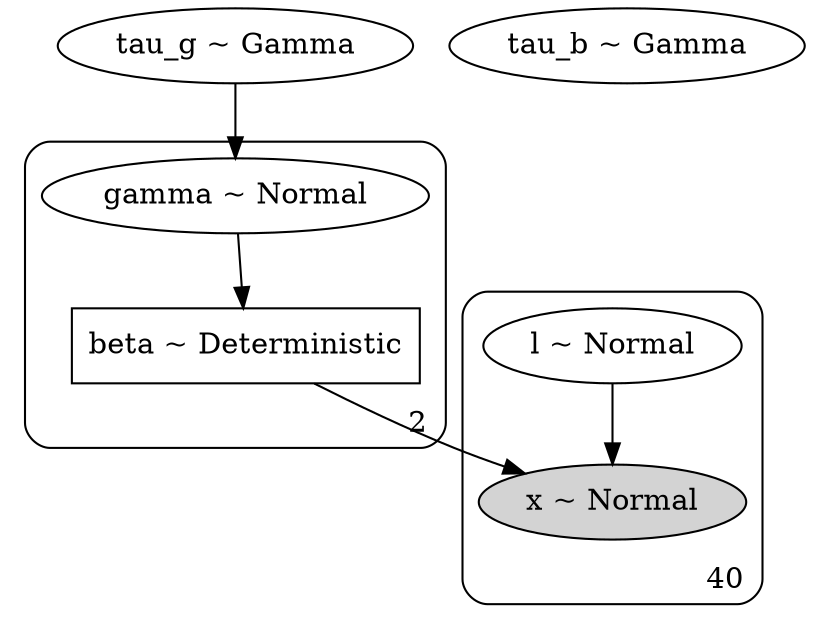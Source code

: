digraph {
	tau_g [label="tau_g ~ Gamma"]
	tau_b [label="tau_b ~ Gamma"]
	subgraph cluster2 {
		gamma [label="gamma ~ Normal"]
		beta [label="beta ~ Deterministic" shape=box]
		label=2 labeljust=r labelloc=b style=rounded
	}
	subgraph cluster40 {
		x [label="x ~ Normal" style=filled]
		l [label="l ~ Normal"]
		label=40 labeljust=r labelloc=b style=rounded
	}
	tau_g -> gamma
	gamma -> beta
	beta -> x
	l -> x
}
